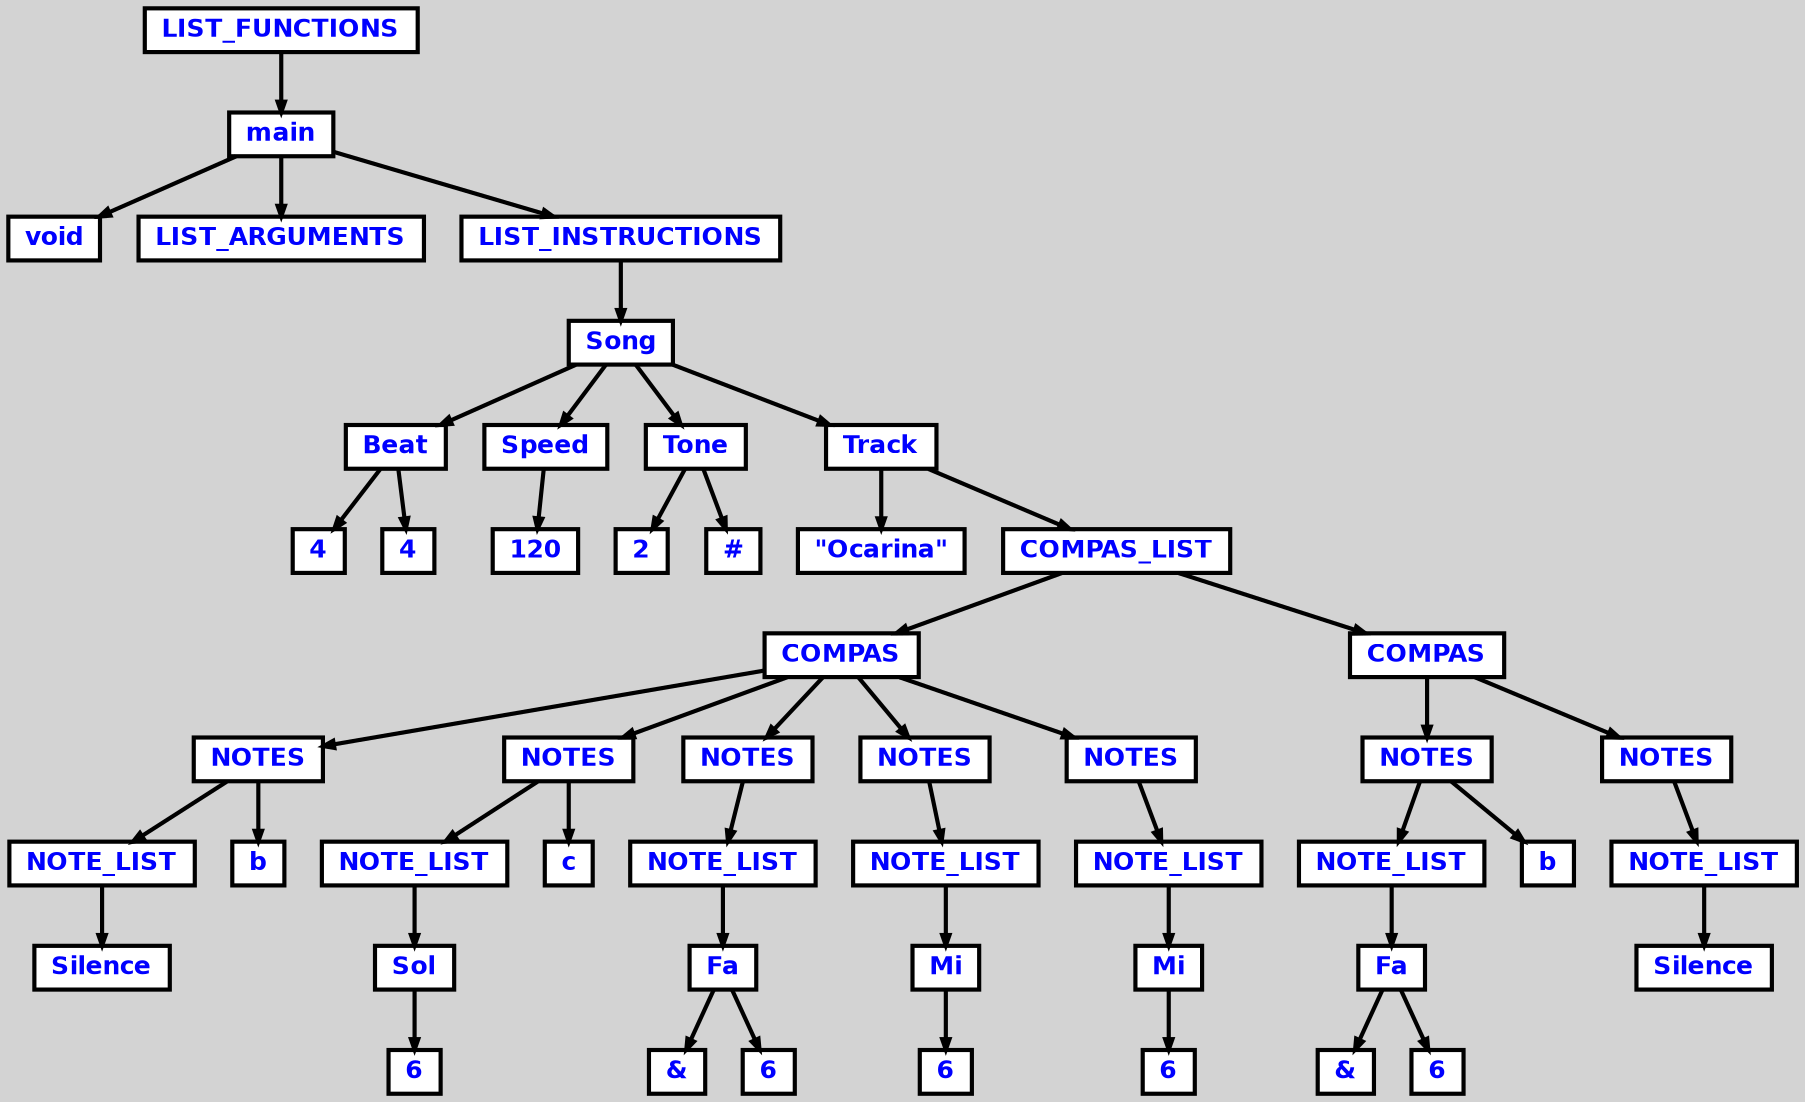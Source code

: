 digraph {

	ordering=out;
	ranksep=.4;
	bgcolor="lightgrey"; node [shape=box, fixedsize=false, fontsize=12, fontname="Helvetica-bold", fontcolor="blue"
		width=.25, height=.25, color="black", fillcolor="white", style="filled, solid, bold"];
	edge [arrowsize=.5, color="black", style="bold"]

  n0 [label="LIST_FUNCTIONS"];
  n1 [label="main"];
  n1 [label="main"];
  n2 [label="void"];
  n3 [label="LIST_ARGUMENTS"];
  n4 [label="LIST_INSTRUCTIONS"];
  n4 [label="LIST_INSTRUCTIONS"];
  n5 [label="Song"];
  n5 [label="Song"];
  n6 [label="Beat"];
  n6 [label="Beat"];
  n7 [label="4"];
  n8 [label="4"];
  n9 [label="Speed"];
  n9 [label="Speed"];
  n10 [label="120"];
  n11 [label="Tone"];
  n11 [label="Tone"];
  n12 [label="2"];
  n13 [label="#"];
  n14 [label="Track"];
  n14 [label="Track"];
  n15 [label="\"Ocarina\""];
  n16 [label="COMPAS_LIST"];
  n16 [label="COMPAS_LIST"];
  n17 [label="COMPAS"];
  n17 [label="COMPAS"];
  n18 [label="NOTES"];
  n18 [label="NOTES"];
  n19 [label="NOTE_LIST"];
  n19 [label="NOTE_LIST"];
  n20 [label="Silence"];
  n21 [label="b"];
  n22 [label="NOTES"];
  n22 [label="NOTES"];
  n23 [label="NOTE_LIST"];
  n23 [label="NOTE_LIST"];
  n24 [label="Sol"];
  n24 [label="Sol"];
  n25 [label="6"];
  n26 [label="c"];
  n27 [label="NOTES"];
  n27 [label="NOTES"];
  n28 [label="NOTE_LIST"];
  n28 [label="NOTE_LIST"];
  n29 [label="Fa"];
  n29 [label="Fa"];
  n30 [label="&"];
  n31 [label="6"];
  n32 [label="NOTES"];
  n32 [label="NOTES"];
  n33 [label="NOTE_LIST"];
  n33 [label="NOTE_LIST"];
  n34 [label="Mi"];
  n34 [label="Mi"];
  n35 [label="6"];
  n36 [label="NOTES"];
  n36 [label="NOTES"];
  n37 [label="NOTE_LIST"];
  n37 [label="NOTE_LIST"];
  n38 [label="Mi"];
  n38 [label="Mi"];
  n39 [label="6"];
  n40 [label="COMPAS"];
  n40 [label="COMPAS"];
  n41 [label="NOTES"];
  n41 [label="NOTES"];
  n42 [label="NOTE_LIST"];
  n42 [label="NOTE_LIST"];
  n43 [label="Fa"];
  n43 [label="Fa"];
  n44 [label="&"];
  n45 [label="6"];
  n46 [label="b"];
  n47 [label="NOTES"];
  n47 [label="NOTES"];
  n48 [label="NOTE_LIST"];
  n48 [label="NOTE_LIST"];
  n49 [label="Silence"];

  n0 -> n1 // "LIST_FUNCTIONS" -> "main"
  n1 -> n2 // "main" -> "void"
  n1 -> n3 // "main" -> "LIST_ARGUMENTS"
  n1 -> n4 // "main" -> "LIST_INSTRUCTIONS"
  n4 -> n5 // "LIST_INSTRUCTIONS" -> "Song"
  n5 -> n6 // "Song" -> "Beat"
  n6 -> n7 // "Beat" -> "4"
  n6 -> n8 // "Beat" -> "4"
  n5 -> n9 // "Song" -> "Speed"
  n9 -> n10 // "Speed" -> "120"
  n5 -> n11 // "Song" -> "Tone"
  n11 -> n12 // "Tone" -> "2"
  n11 -> n13 // "Tone" -> "#"
  n5 -> n14 // "Song" -> "Track"
  n14 -> n15 // "Track" -> "\"Ocarina\""
  n14 -> n16 // "Track" -> "COMPAS_LIST"
  n16 -> n17 // "COMPAS_LIST" -> "COMPAS"
  n17 -> n18 // "COMPAS" -> "NOTES"
  n18 -> n19 // "NOTES" -> "NOTE_LIST"
  n19 -> n20 // "NOTE_LIST" -> "Silence"
  n18 -> n21 // "NOTES" -> "b"
  n17 -> n22 // "COMPAS" -> "NOTES"
  n22 -> n23 // "NOTES" -> "NOTE_LIST"
  n23 -> n24 // "NOTE_LIST" -> "Sol"
  n24 -> n25 // "Sol" -> "6"
  n22 -> n26 // "NOTES" -> "c"
  n17 -> n27 // "COMPAS" -> "NOTES"
  n27 -> n28 // "NOTES" -> "NOTE_LIST"
  n28 -> n29 // "NOTE_LIST" -> "Fa"
  n29 -> n30 // "Fa" -> "&"
  n29 -> n31 // "Fa" -> "6"
  n17 -> n32 // "COMPAS" -> "NOTES"
  n32 -> n33 // "NOTES" -> "NOTE_LIST"
  n33 -> n34 // "NOTE_LIST" -> "Mi"
  n34 -> n35 // "Mi" -> "6"
  n17 -> n36 // "COMPAS" -> "NOTES"
  n36 -> n37 // "NOTES" -> "NOTE_LIST"
  n37 -> n38 // "NOTE_LIST" -> "Mi"
  n38 -> n39 // "Mi" -> "6"
  n16 -> n40 // "COMPAS_LIST" -> "COMPAS"
  n40 -> n41 // "COMPAS" -> "NOTES"
  n41 -> n42 // "NOTES" -> "NOTE_LIST"
  n42 -> n43 // "NOTE_LIST" -> "Fa"
  n43 -> n44 // "Fa" -> "&"
  n43 -> n45 // "Fa" -> "6"
  n41 -> n46 // "NOTES" -> "b"
  n40 -> n47 // "COMPAS" -> "NOTES"
  n47 -> n48 // "NOTES" -> "NOTE_LIST"
  n48 -> n49 // "NOTE_LIST" -> "Silence"

}
